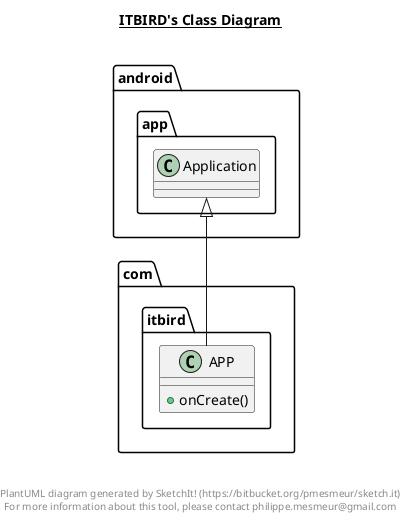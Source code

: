 @startuml

title __ITBIRD's Class Diagram__\n

  namespace com.itbird {
    class com.itbird.APP {
        + onCreate()
    }
  }
  

  com.itbird.APP -up-|> android.app.Application


right footer


PlantUML diagram generated by SketchIt! (https://bitbucket.org/pmesmeur/sketch.it)
For more information about this tool, please contact philippe.mesmeur@gmail.com
endfooter

@enduml
